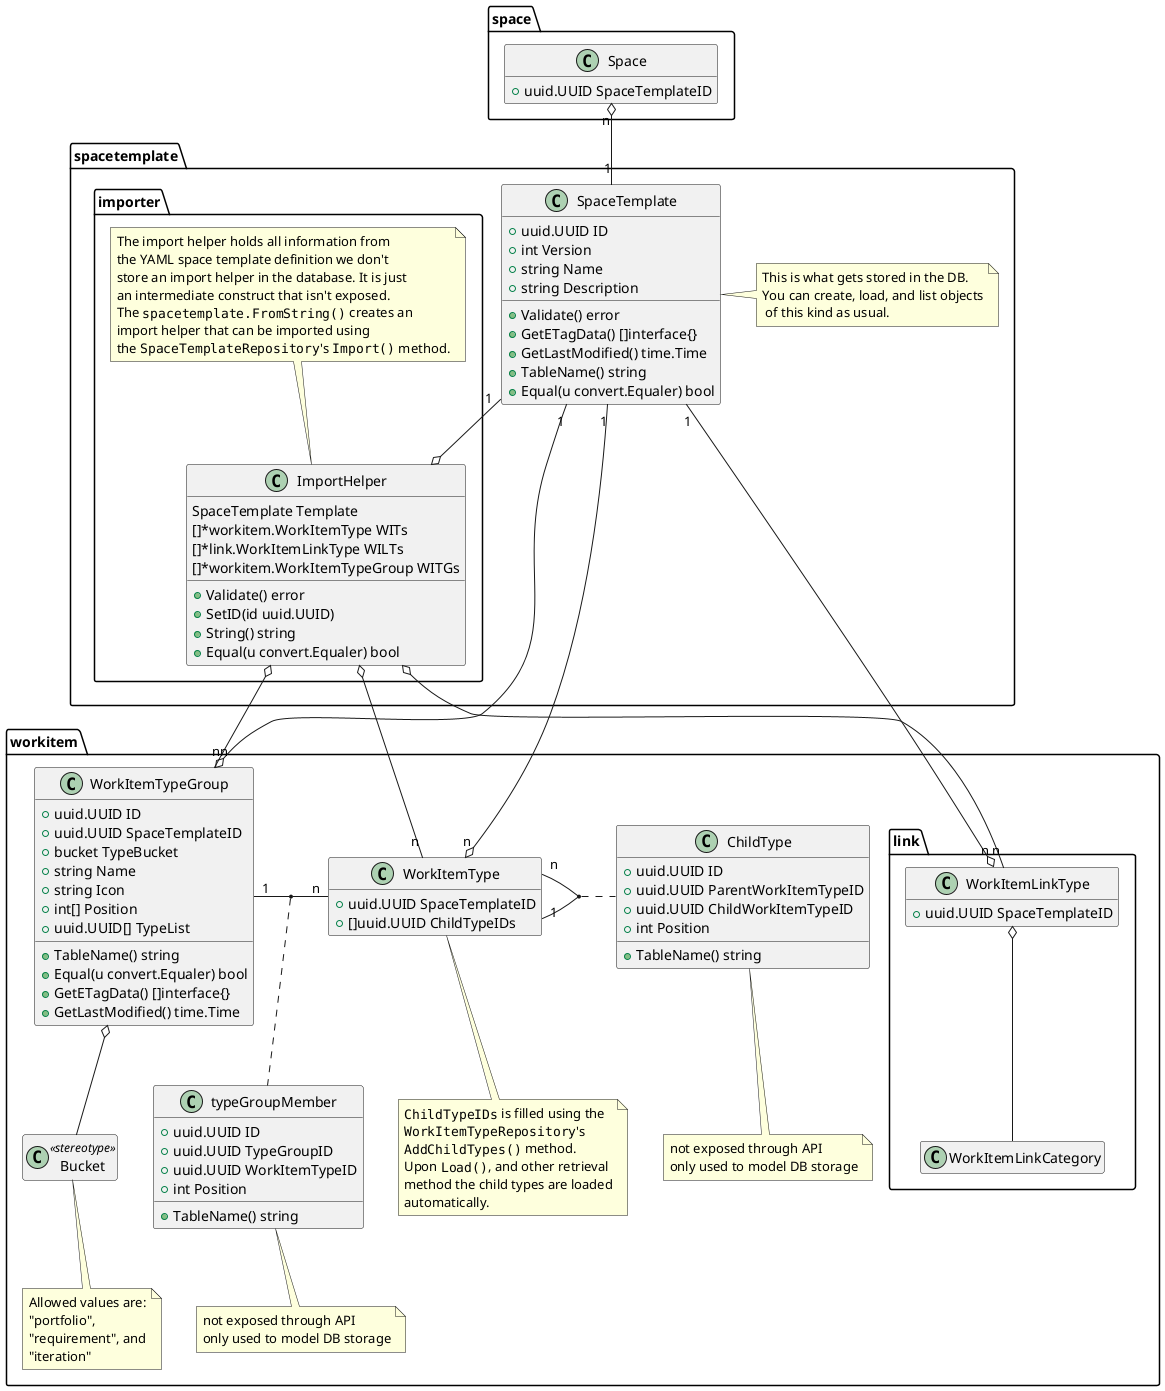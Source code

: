 @startuml space_templates

' This is a PlantUML class diagram.
' To generate a PNG diagram from this file follow these steps:
' $ wget -o plantuml.jar http://sourceforge.net/projects/plantuml/files/plantuml.jar/download
' $ java -jar plantuml.jar -verbose space_templates.puml

hide empty members

package spacetemplate <<Folder>> {
  class SpaceTemplate {
    +uuid.UUID ID
    +int Version
    +string Name
    +string Description

    +Validate() error
    +GetETagData() []interface{}
    +GetLastModified() time.Time
    +TableName() string
    +Equal(u convert.Equaler) bool
  }
  note right: This is what gets stored in the DB.\nYou can create, load, and list objects\n of this kind as usual.

  package importer <<Folder>> {
    class ImportHelper {
        SpaceTemplate Template
        []*workitem.WorkItemType WITs
        []*link.WorkItemLinkType WILTs
        []*workitem.WorkItemTypeGroup WITGs
        +Validate() error 
        +SetID(id uuid.UUID)
        +String() string
        +Equal(u convert.Equaler) bool
    }
    note top: The import helper holds all information from\nthe YAML space template definition we don't\nstore an import helper in the database. It is just\nan intermediate construct that isn't exposed.\nThe ""spacetemplate.FromString()"" creates an\nimport helper that can be imported using\nthe ""SpaceTemplateRepository""'s ""Import()"" method.
  }
}

package workitem <<Folder>> {
    class ChildType {
        +uuid.UUID ID
        +uuid.UUID ParentWorkItemTypeID
        +uuid.UUID ChildWorkItemTypeID
        +int Position

        +TableName() string
    }
    note bottom: not exposed through API\nonly used to model DB storage

    class WorkItemType {
        +uuid.UUID SpaceTemplateID
        +[]uuid.UUID ChildTypeIDs
    }
    note bottom: ""ChildTypeIDs"" is filled using the\n""WorkItemTypeRepository""'s\n""AddChildTypes()"" method.\nUpon ""Load()"", and other retrieval\nmethod the child types are loaded\nautomatically.

    WorkItemType "n" o-- "1" SpaceTemplate

    WorkItemType "1" - "n" WorkItemType
    (WorkItemType, WorkItemType) . ChildType

    class WorkItemTypeGroup {
        +uuid.UUID ID
        +uuid.UUID SpaceTemplateID
        +bucket TypeBucket
        +string Name
        +string Icon
        +int[] Position
        +uuid.UUID[] TypeList

        +TableName() string
        +Equal(u convert.Equaler) bool
        +GetETagData() []interface{}
        +GetLastModified() time.Time
    }

    WorkItemTypeGroup "n" o-- "1" SpaceTemplate
    
    class typeGroupMember {
        +uuid.UUID ID
        +uuid.UUID TypeGroupID
        +uuid.UUID WorkItemTypeID
        +int Position

        +TableName() string
    }
    note bottom: not exposed through API\nonly used to model DB storage

    WorkItemTypeGroup "1" - "n" WorkItemType
    (WorkItemTypeGroup, WorkItemType) .. typeGroupMember
    
    class Bucket <<stereotype>>
    note bottom: Allowed values are:\n"portfolio",\n"requirement", and\n"iteration"

    WorkItemTypeGroup o-- Bucket

    package link <<Folder>> {
        class WorkItemLinkType {
            +uuid.UUID SpaceTemplateID
        }
        WorkItemLinkType "n" o-- "1" SpaceTemplate
        class WorkItemLinkCategory
        WorkItemLinkType o-- WorkItemLinkCategory
    }
}

package space <<Folder>> {
    class Space {
        +uuid.UUID SpaceTemplateID
    }
    Space "n" o-- "1" SpaceTemplate
}

ImportHelper o--"n" WorkItemType
ImportHelper o--"n" WorkItemLinkType
ImportHelper o--"n" WorkItemTypeGroup
ImportHelper o-up-"1" SpaceTemplate

@enduml